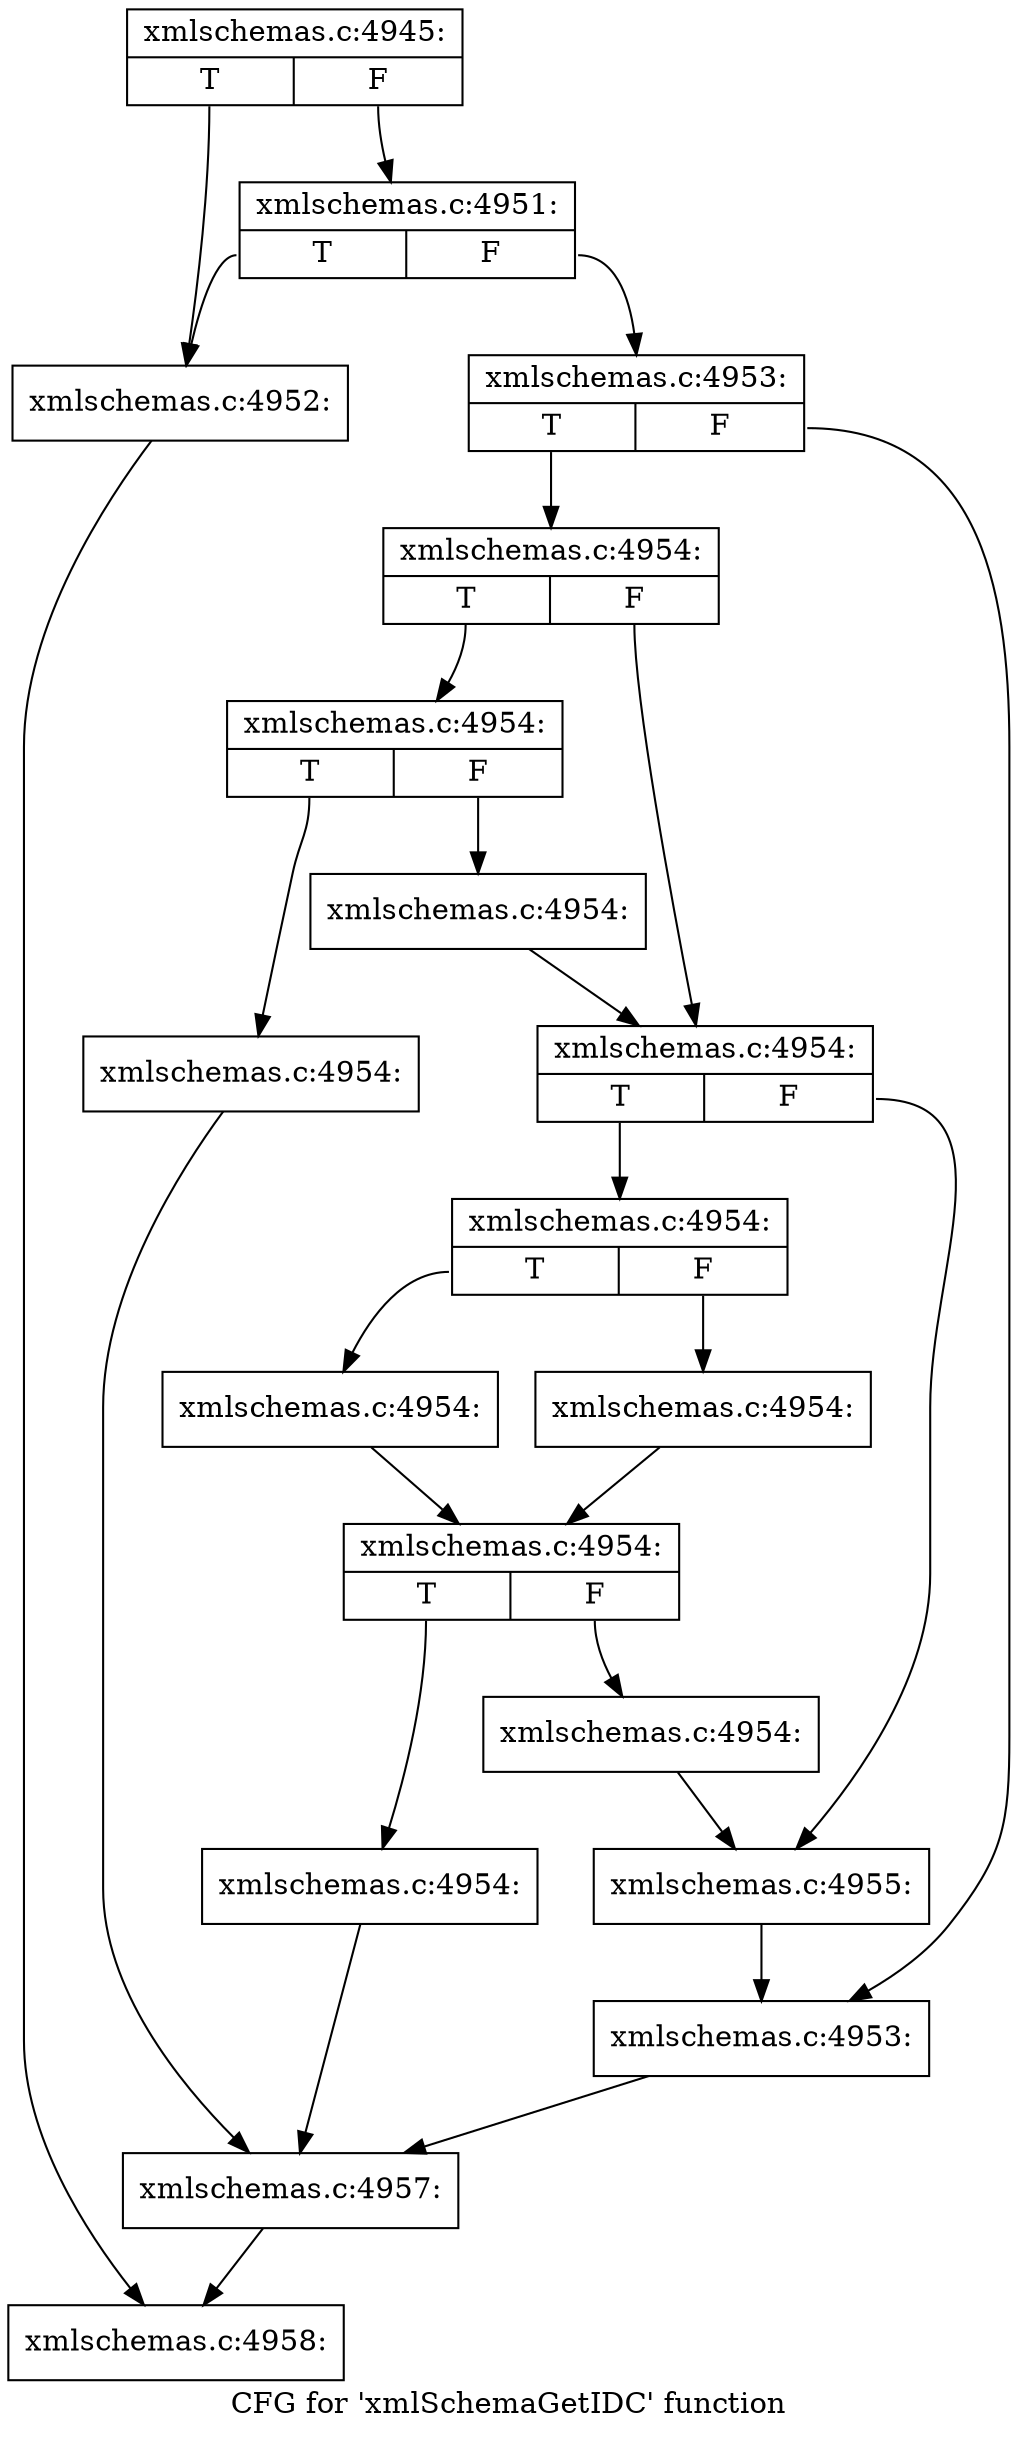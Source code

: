 digraph "CFG for 'xmlSchemaGetIDC' function" {
	label="CFG for 'xmlSchemaGetIDC' function";

	Node0x50b30f0 [shape=record,label="{xmlschemas.c:4945:|{<s0>T|<s1>F}}"];
	Node0x50b30f0:s0 -> Node0x50c0210;
	Node0x50b30f0:s1 -> Node0x50c02b0;
	Node0x50c02b0 [shape=record,label="{xmlschemas.c:4951:|{<s0>T|<s1>F}}"];
	Node0x50c02b0:s0 -> Node0x50c0210;
	Node0x50c02b0:s1 -> Node0x50c0260;
	Node0x50c0210 [shape=record,label="{xmlschemas.c:4952:}"];
	Node0x50c0210 -> Node0x50bf480;
	Node0x50c0260 [shape=record,label="{xmlschemas.c:4953:|{<s0>T|<s1>F}}"];
	Node0x50c0260:s0 -> Node0x50c0970;
	Node0x50c0260:s1 -> Node0x50c09c0;
	Node0x50c0970 [shape=record,label="{xmlschemas.c:4954:|{<s0>T|<s1>F}}"];
	Node0x50c0970:s0 -> Node0x50c0d50;
	Node0x50c0970:s1 -> Node0x50c0da0;
	Node0x50c0d50 [shape=record,label="{xmlschemas.c:4954:|{<s0>T|<s1>F}}"];
	Node0x50c0d50:s0 -> Node0x50c1520;
	Node0x50c0d50:s1 -> Node0x50c1570;
	Node0x50c1520 [shape=record,label="{xmlschemas.c:4954:}"];
	Node0x50c1520 -> Node0x50c16d0;
	Node0x50c1570 [shape=record,label="{xmlschemas.c:4954:}"];
	Node0x50c1570 -> Node0x50c0da0;
	Node0x50c0da0 [shape=record,label="{xmlschemas.c:4954:|{<s0>T|<s1>F}}"];
	Node0x50c0da0:s0 -> Node0x50c20c0;
	Node0x50c0da0:s1 -> Node0x50c2110;
	Node0x50c20c0 [shape=record,label="{xmlschemas.c:4954:|{<s0>T|<s1>F}}"];
	Node0x50c20c0:s0 -> Node0x50c2810;
	Node0x50c20c0:s1 -> Node0x50c28b0;
	Node0x50c2810 [shape=record,label="{xmlschemas.c:4954:}"];
	Node0x50c2810 -> Node0x50c2860;
	Node0x50c28b0 [shape=record,label="{xmlschemas.c:4954:}"];
	Node0x50c28b0 -> Node0x50c2860;
	Node0x50c2860 [shape=record,label="{xmlschemas.c:4954:|{<s0>T|<s1>F}}"];
	Node0x50c2860:s0 -> Node0x50c3190;
	Node0x50c2860:s1 -> Node0x50c31e0;
	Node0x50c3190 [shape=record,label="{xmlschemas.c:4954:}"];
	Node0x50c3190 -> Node0x50c16d0;
	Node0x50c31e0 [shape=record,label="{xmlschemas.c:4954:}"];
	Node0x50c31e0 -> Node0x50c2110;
	Node0x50c2110 [shape=record,label="{xmlschemas.c:4955:}"];
	Node0x50c2110 -> Node0x50c09c0;
	Node0x50c09c0 [shape=record,label="{xmlschemas.c:4953:}"];
	Node0x50c09c0 -> Node0x50c16d0;
	Node0x50c16d0 [shape=record,label="{xmlschemas.c:4957:}"];
	Node0x50c16d0 -> Node0x50bf480;
	Node0x50bf480 [shape=record,label="{xmlschemas.c:4958:}"];
}
